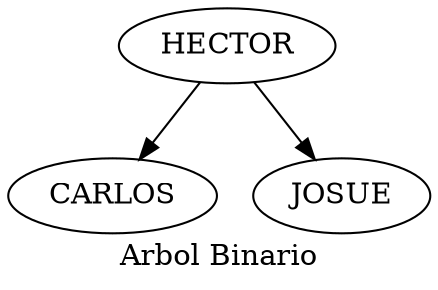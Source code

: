 digraph arbol
{
rankdir=TB;
nodoHECTOR[ label = "HECTOR"]; 
nodoHECTOR->nodoCARLOS
nodoCARLOS[ label = "CARLOS"]; 
nodoHECTOR->nodoJOSUE
nodoJOSUE[ label = "JOSUE"]; 
label = " Arbol Binario " 
}
